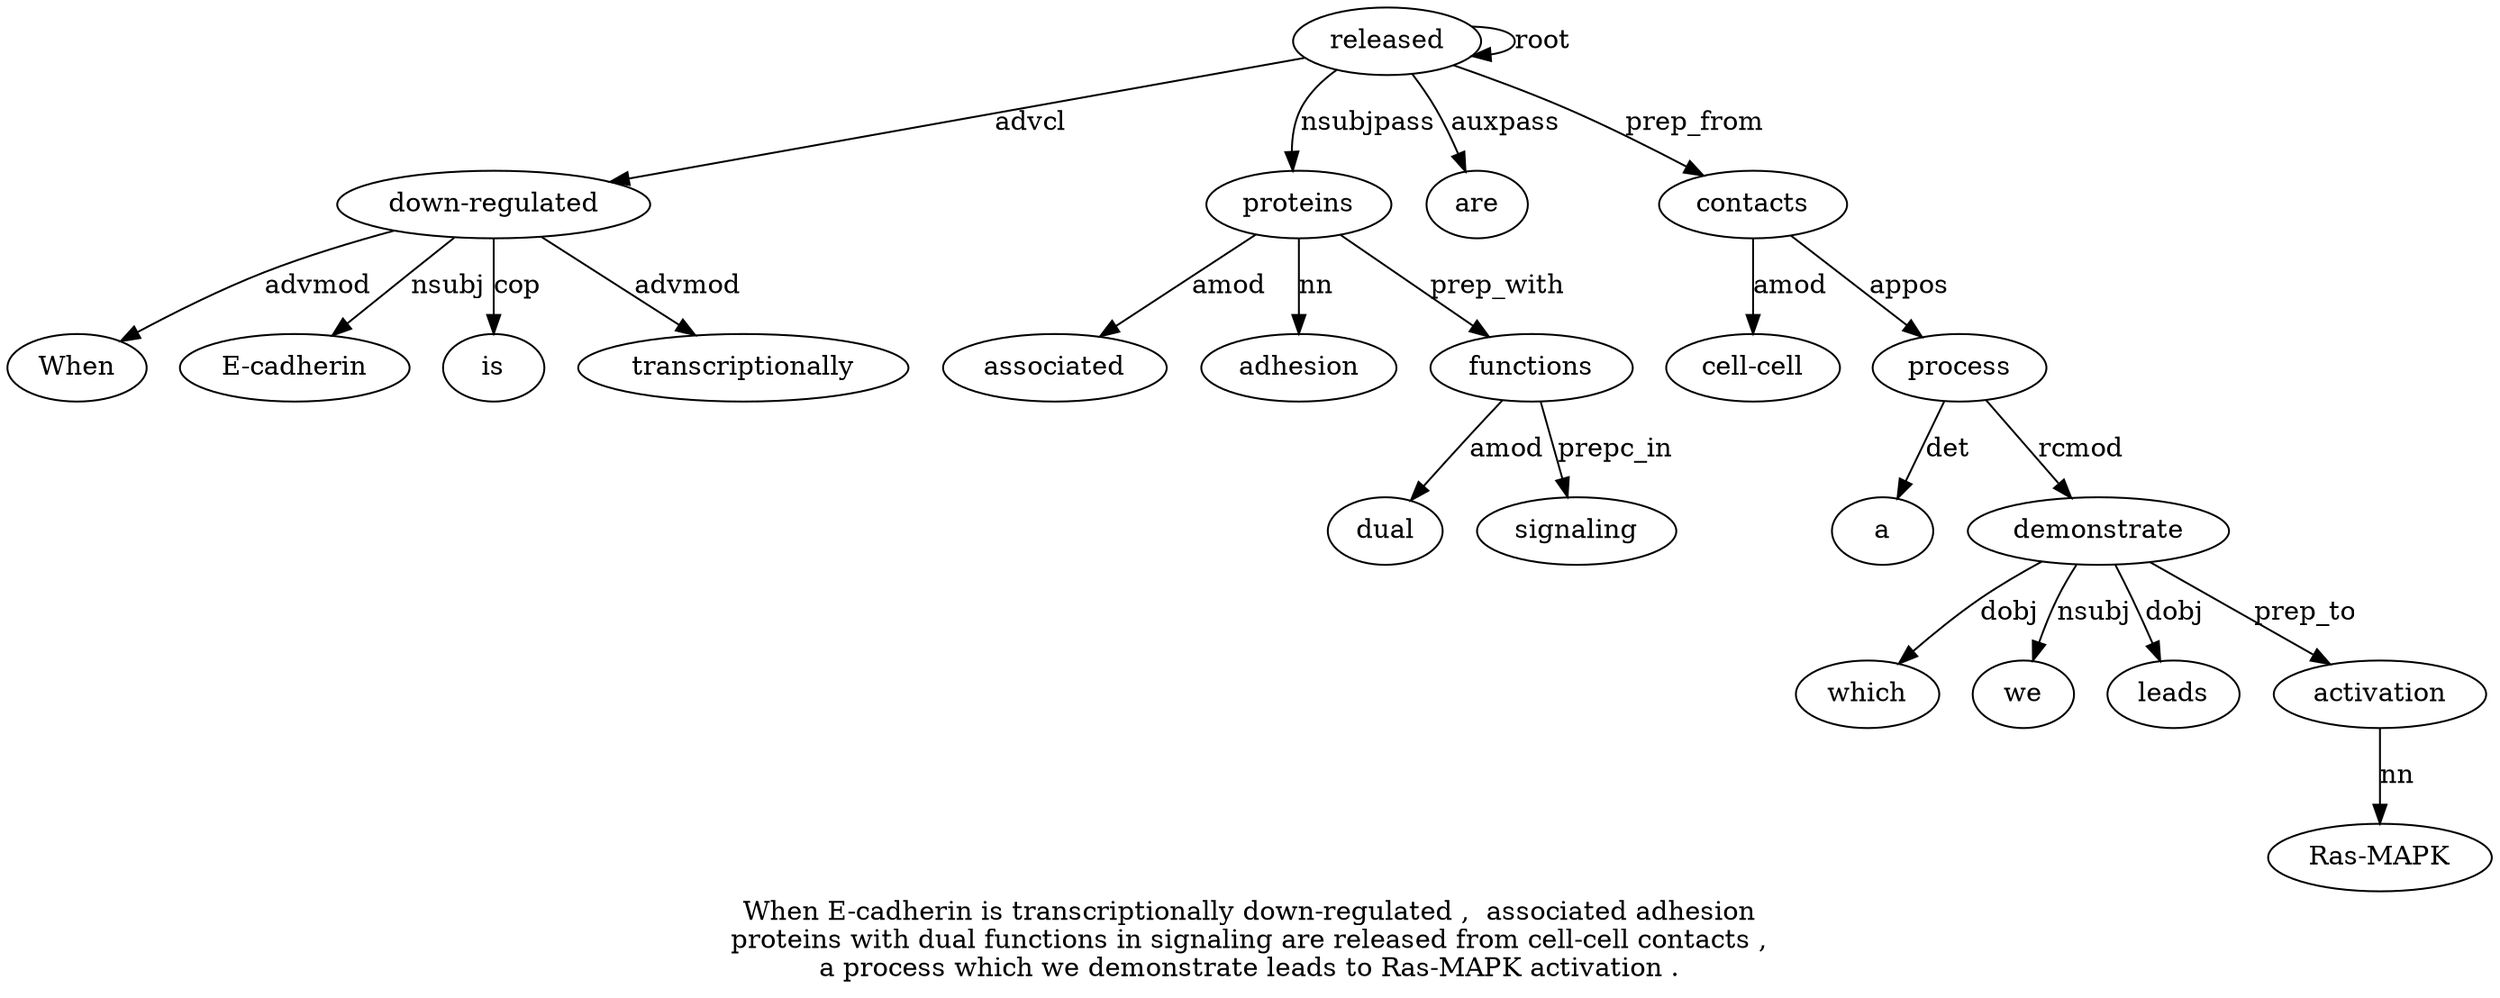digraph "When E-cadherin is transcriptionally down-regulated ,  associated adhesion proteins with dual functions in signaling are released from cell-cell contacts ,  a process which we demonstrate leads to Ras-MAPK activation ." {
label="When E-cadherin is transcriptionally down-regulated ,  associated adhesion
proteins with dual functions in signaling are released from cell-cell contacts ,
a process which we demonstrate leads to Ras-MAPK activation .";
"down-regulated5" [style=filled, fillcolor=white, label="down-regulated"];
When1 [style=filled, fillcolor=white, label=When];
"down-regulated5" -> When1  [label=advmod];
"E-cadherin2" [style=filled, fillcolor=white, label="E-cadherin"];
"down-regulated5" -> "E-cadherin2"  [label=nsubj];
is3 [style=filled, fillcolor=white, label=is];
"down-regulated5" -> is3  [label=cop];
transcriptionally4 [style=filled, fillcolor=white, label=transcriptionally];
"down-regulated5" -> transcriptionally4  [label=advmod];
released16 [style=filled, fillcolor=white, label=released];
released16 -> "down-regulated5"  [label=advcl];
proteins9 [style=filled, fillcolor=white, label=proteins];
associated7 [style=filled, fillcolor=white, label=associated];
proteins9 -> associated7  [label=amod];
adhesion8 [style=filled, fillcolor=white, label=adhesion];
proteins9 -> adhesion8  [label=nn];
released16 -> proteins9  [label=nsubjpass];
functions12 [style=filled, fillcolor=white, label=functions];
dual11 [style=filled, fillcolor=white, label=dual];
functions12 -> dual11  [label=amod];
proteins9 -> functions12  [label=prep_with];
signaling14 [style=filled, fillcolor=white, label=signaling];
functions12 -> signaling14  [label=prepc_in];
are15 [style=filled, fillcolor=white, label=are];
released16 -> are15  [label=auxpass];
released16 -> released16  [label=root];
contacts19 [style=filled, fillcolor=white, label=contacts];
"cell-cell18" [style=filled, fillcolor=white, label="cell-cell"];
contacts19 -> "cell-cell18"  [label=amod];
released16 -> contacts19  [label=prep_from];
process22 [style=filled, fillcolor=white, label=process];
a21 [style=filled, fillcolor=white, label=a];
process22 -> a21  [label=det];
contacts19 -> process22  [label=appos];
demonstrate25 [style=filled, fillcolor=white, label=demonstrate];
which23 [style=filled, fillcolor=white, label=which];
demonstrate25 -> which23  [label=dobj];
we24 [style=filled, fillcolor=white, label=we];
demonstrate25 -> we24  [label=nsubj];
process22 -> demonstrate25  [label=rcmod];
leads26 [style=filled, fillcolor=white, label=leads];
demonstrate25 -> leads26  [label=dobj];
activation29 [style=filled, fillcolor=white, label=activation];
"Ras-MAPK28" [style=filled, fillcolor=white, label="Ras-MAPK"];
activation29 -> "Ras-MAPK28"  [label=nn];
demonstrate25 -> activation29  [label=prep_to];
}
